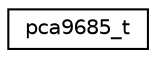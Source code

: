 digraph "Graphical Class Hierarchy"
{
 // LATEX_PDF_SIZE
  edge [fontname="Helvetica",fontsize="10",labelfontname="Helvetica",labelfontsize="10"];
  node [fontname="Helvetica",fontsize="10",shape=record];
  rankdir="LR";
  Node0 [label="pca9685_t",height=0.2,width=0.4,color="black", fillcolor="white", style="filled",URL="$structpca9685__t.html",tooltip="PCA9685 PWM device data structure type."];
}
